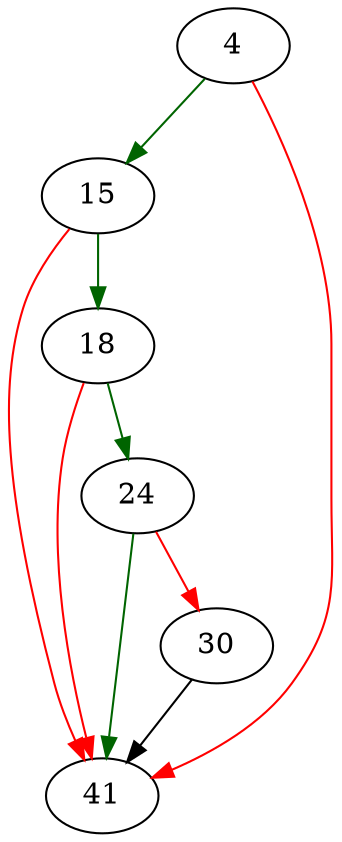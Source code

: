 strict digraph "binaryToUnaryIfNull" {
	// Node definitions.
	4 [entry=true];
	15;
	41;
	18;
	24;
	30;

	// Edge definitions.
	4 -> 15 [
		color=darkgreen
		cond=true
	];
	4 -> 41 [
		color=red
		cond=false
	];
	15 -> 41 [
		color=red
		cond=false
	];
	15 -> 18 [
		color=darkgreen
		cond=true
	];
	18 -> 41 [
		color=red
		cond=false
	];
	18 -> 24 [
		color=darkgreen
		cond=true
	];
	24 -> 41 [
		color=darkgreen
		cond=true
	];
	24 -> 30 [
		color=red
		cond=false
	];
	30 -> 41;
}